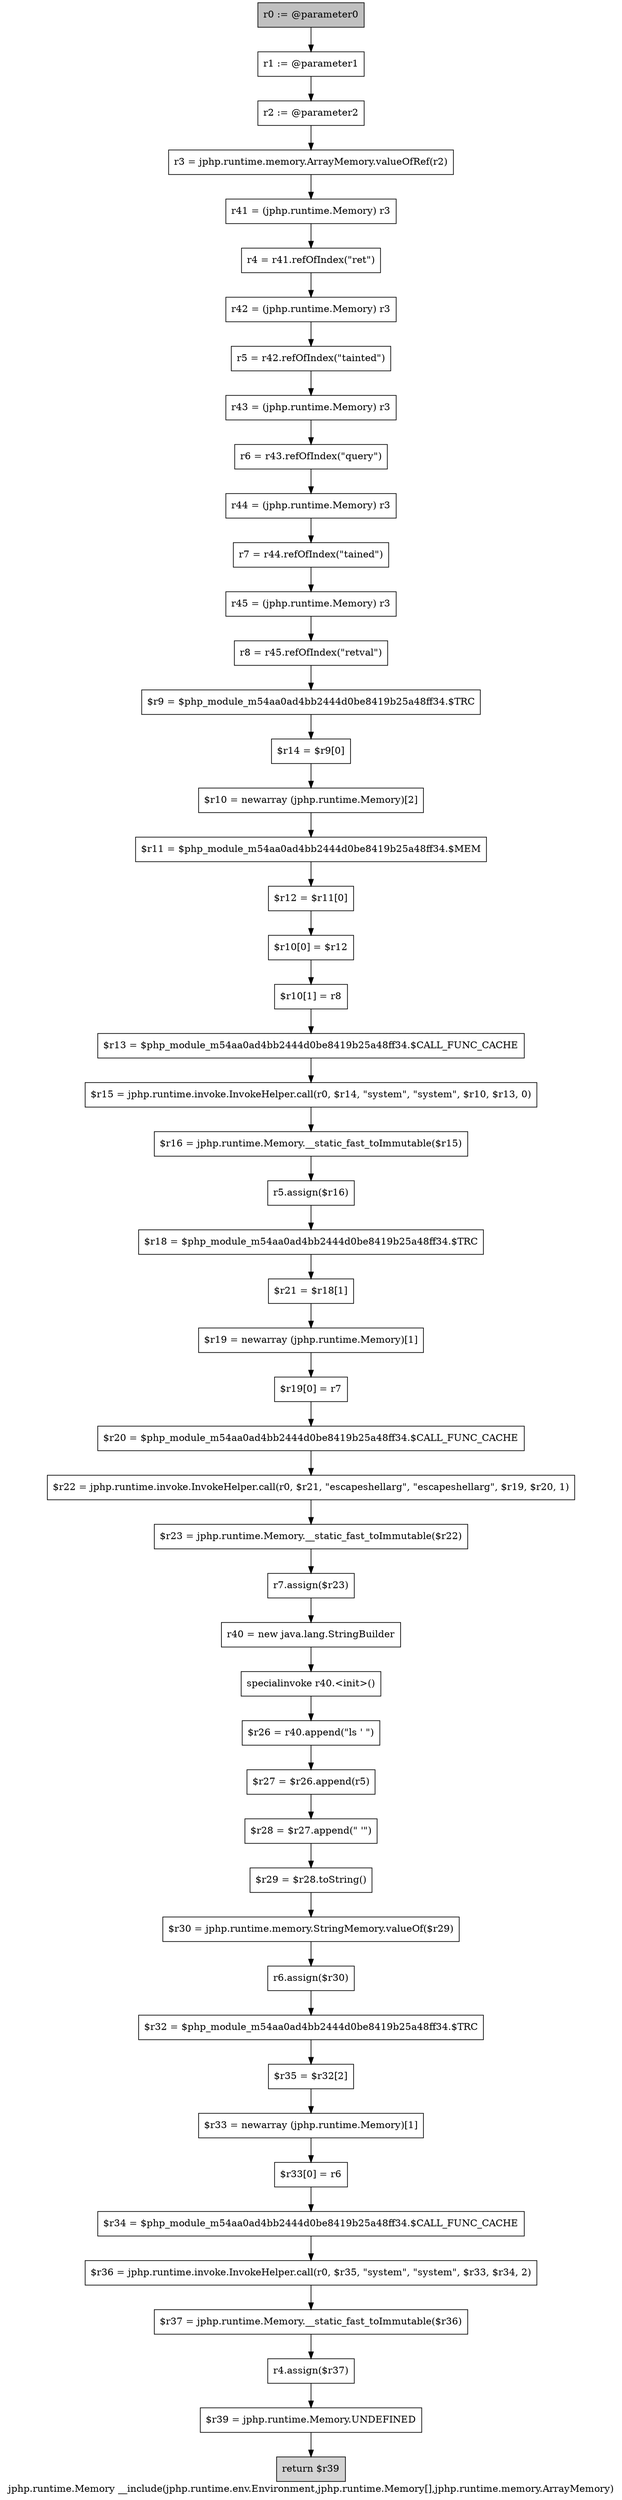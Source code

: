 digraph "jphp.runtime.Memory __include(jphp.runtime.env.Environment,jphp.runtime.Memory[],jphp.runtime.memory.ArrayMemory)" {
    label="jphp.runtime.Memory __include(jphp.runtime.env.Environment,jphp.runtime.Memory[],jphp.runtime.memory.ArrayMemory)";
    node [shape=box];
    "0" [style=filled,fillcolor=gray,label="r0 := @parameter0",];
    "1" [label="r1 := @parameter1",];
    "0"->"1";
    "2" [label="r2 := @parameter2",];
    "1"->"2";
    "3" [label="r3 = jphp.runtime.memory.ArrayMemory.valueOfRef(r2)",];
    "2"->"3";
    "4" [label="r41 = (jphp.runtime.Memory) r3",];
    "3"->"4";
    "5" [label="r4 = r41.refOfIndex(\"ret\")",];
    "4"->"5";
    "6" [label="r42 = (jphp.runtime.Memory) r3",];
    "5"->"6";
    "7" [label="r5 = r42.refOfIndex(\"tainted\")",];
    "6"->"7";
    "8" [label="r43 = (jphp.runtime.Memory) r3",];
    "7"->"8";
    "9" [label="r6 = r43.refOfIndex(\"query\")",];
    "8"->"9";
    "10" [label="r44 = (jphp.runtime.Memory) r3",];
    "9"->"10";
    "11" [label="r7 = r44.refOfIndex(\"tained\")",];
    "10"->"11";
    "12" [label="r45 = (jphp.runtime.Memory) r3",];
    "11"->"12";
    "13" [label="r8 = r45.refOfIndex(\"retval\")",];
    "12"->"13";
    "14" [label="$r9 = $php_module_m54aa0ad4bb2444d0be8419b25a48ff34.$TRC",];
    "13"->"14";
    "15" [label="$r14 = $r9[0]",];
    "14"->"15";
    "16" [label="$r10 = newarray (jphp.runtime.Memory)[2]",];
    "15"->"16";
    "17" [label="$r11 = $php_module_m54aa0ad4bb2444d0be8419b25a48ff34.$MEM",];
    "16"->"17";
    "18" [label="$r12 = $r11[0]",];
    "17"->"18";
    "19" [label="$r10[0] = $r12",];
    "18"->"19";
    "20" [label="$r10[1] = r8",];
    "19"->"20";
    "21" [label="$r13 = $php_module_m54aa0ad4bb2444d0be8419b25a48ff34.$CALL_FUNC_CACHE",];
    "20"->"21";
    "22" [label="$r15 = jphp.runtime.invoke.InvokeHelper.call(r0, $r14, \"system\", \"system\", $r10, $r13, 0)",];
    "21"->"22";
    "23" [label="$r16 = jphp.runtime.Memory.__static_fast_toImmutable($r15)",];
    "22"->"23";
    "24" [label="r5.assign($r16)",];
    "23"->"24";
    "25" [label="$r18 = $php_module_m54aa0ad4bb2444d0be8419b25a48ff34.$TRC",];
    "24"->"25";
    "26" [label="$r21 = $r18[1]",];
    "25"->"26";
    "27" [label="$r19 = newarray (jphp.runtime.Memory)[1]",];
    "26"->"27";
    "28" [label="$r19[0] = r7",];
    "27"->"28";
    "29" [label="$r20 = $php_module_m54aa0ad4bb2444d0be8419b25a48ff34.$CALL_FUNC_CACHE",];
    "28"->"29";
    "30" [label="$r22 = jphp.runtime.invoke.InvokeHelper.call(r0, $r21, \"escapeshellarg\", \"escapeshellarg\", $r19, $r20, 1)",];
    "29"->"30";
    "31" [label="$r23 = jphp.runtime.Memory.__static_fast_toImmutable($r22)",];
    "30"->"31";
    "32" [label="r7.assign($r23)",];
    "31"->"32";
    "33" [label="r40 = new java.lang.StringBuilder",];
    "32"->"33";
    "34" [label="specialinvoke r40.<init>()",];
    "33"->"34";
    "35" [label="$r26 = r40.append(\"ls \' \")",];
    "34"->"35";
    "36" [label="$r27 = $r26.append(r5)",];
    "35"->"36";
    "37" [label="$r28 = $r27.append(\" \'\")",];
    "36"->"37";
    "38" [label="$r29 = $r28.toString()",];
    "37"->"38";
    "39" [label="$r30 = jphp.runtime.memory.StringMemory.valueOf($r29)",];
    "38"->"39";
    "40" [label="r6.assign($r30)",];
    "39"->"40";
    "41" [label="$r32 = $php_module_m54aa0ad4bb2444d0be8419b25a48ff34.$TRC",];
    "40"->"41";
    "42" [label="$r35 = $r32[2]",];
    "41"->"42";
    "43" [label="$r33 = newarray (jphp.runtime.Memory)[1]",];
    "42"->"43";
    "44" [label="$r33[0] = r6",];
    "43"->"44";
    "45" [label="$r34 = $php_module_m54aa0ad4bb2444d0be8419b25a48ff34.$CALL_FUNC_CACHE",];
    "44"->"45";
    "46" [label="$r36 = jphp.runtime.invoke.InvokeHelper.call(r0, $r35, \"system\", \"system\", $r33, $r34, 2)",];
    "45"->"46";
    "47" [label="$r37 = jphp.runtime.Memory.__static_fast_toImmutable($r36)",];
    "46"->"47";
    "48" [label="r4.assign($r37)",];
    "47"->"48";
    "49" [label="$r39 = jphp.runtime.Memory.UNDEFINED",];
    "48"->"49";
    "50" [style=filled,fillcolor=lightgray,label="return $r39",];
    "49"->"50";
}
